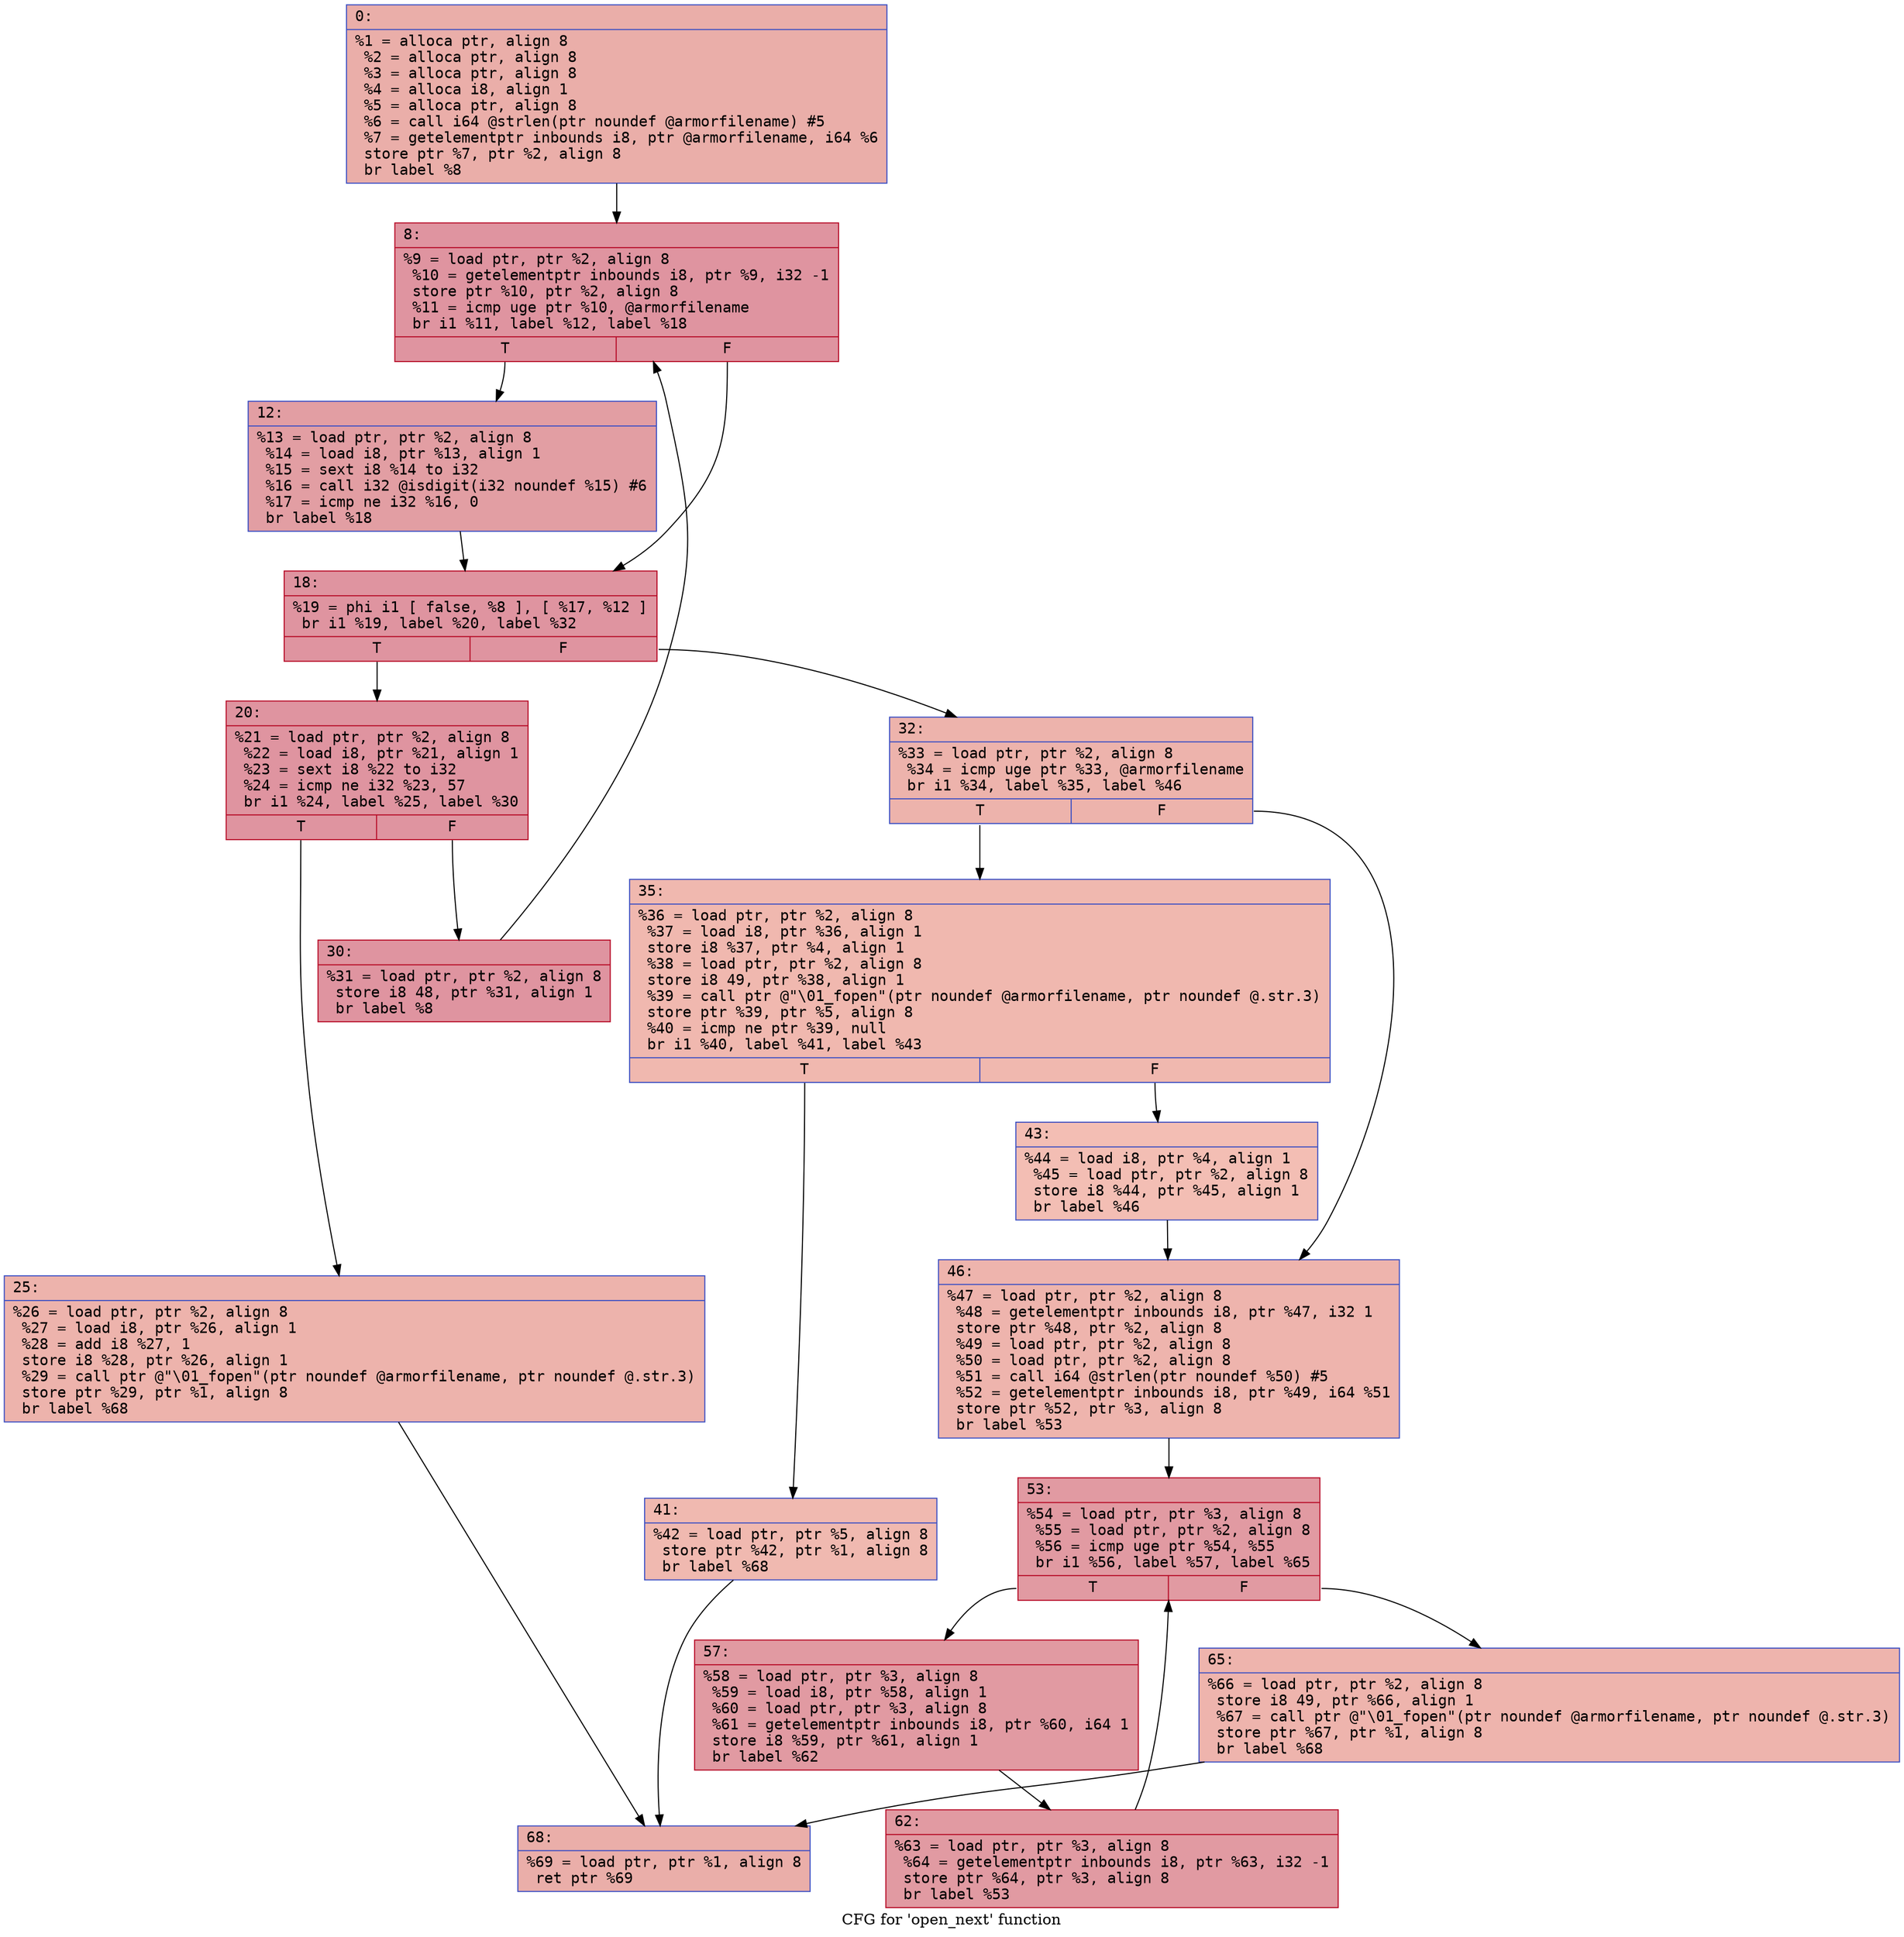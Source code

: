 digraph "CFG for 'open_next' function" {
	label="CFG for 'open_next' function";

	Node0x600001c0ea80 [shape=record,color="#3d50c3ff", style=filled, fillcolor="#d0473d70" fontname="Courier",label="{0:\l|  %1 = alloca ptr, align 8\l  %2 = alloca ptr, align 8\l  %3 = alloca ptr, align 8\l  %4 = alloca i8, align 1\l  %5 = alloca ptr, align 8\l  %6 = call i64 @strlen(ptr noundef @armorfilename) #5\l  %7 = getelementptr inbounds i8, ptr @armorfilename, i64 %6\l  store ptr %7, ptr %2, align 8\l  br label %8\l}"];
	Node0x600001c0ea80 -> Node0x600001c0ead0[tooltip="0 -> 8\nProbability 100.00%" ];
	Node0x600001c0ead0 [shape=record,color="#b70d28ff", style=filled, fillcolor="#b70d2870" fontname="Courier",label="{8:\l|  %9 = load ptr, ptr %2, align 8\l  %10 = getelementptr inbounds i8, ptr %9, i32 -1\l  store ptr %10, ptr %2, align 8\l  %11 = icmp uge ptr %10, @armorfilename\l  br i1 %11, label %12, label %18\l|{<s0>T|<s1>F}}"];
	Node0x600001c0ead0:s0 -> Node0x600001c0eb20[tooltip="8 -> 12\nProbability 50.00%" ];
	Node0x600001c0ead0:s1 -> Node0x600001c0eb70[tooltip="8 -> 18\nProbability 50.00%" ];
	Node0x600001c0eb20 [shape=record,color="#3d50c3ff", style=filled, fillcolor="#be242e70" fontname="Courier",label="{12:\l|  %13 = load ptr, ptr %2, align 8\l  %14 = load i8, ptr %13, align 1\l  %15 = sext i8 %14 to i32\l  %16 = call i32 @isdigit(i32 noundef %15) #6\l  %17 = icmp ne i32 %16, 0\l  br label %18\l}"];
	Node0x600001c0eb20 -> Node0x600001c0eb70[tooltip="12 -> 18\nProbability 100.00%" ];
	Node0x600001c0eb70 [shape=record,color="#b70d28ff", style=filled, fillcolor="#b70d2870" fontname="Courier",label="{18:\l|  %19 = phi i1 [ false, %8 ], [ %17, %12 ]\l  br i1 %19, label %20, label %32\l|{<s0>T|<s1>F}}"];
	Node0x600001c0eb70:s0 -> Node0x600001c0ebc0[tooltip="18 -> 20\nProbability 96.88%" ];
	Node0x600001c0eb70:s1 -> Node0x600001c0ecb0[tooltip="18 -> 32\nProbability 3.12%" ];
	Node0x600001c0ebc0 [shape=record,color="#b70d28ff", style=filled, fillcolor="#b70d2870" fontname="Courier",label="{20:\l|  %21 = load ptr, ptr %2, align 8\l  %22 = load i8, ptr %21, align 1\l  %23 = sext i8 %22 to i32\l  %24 = icmp ne i32 %23, 57\l  br i1 %24, label %25, label %30\l|{<s0>T|<s1>F}}"];
	Node0x600001c0ebc0:s0 -> Node0x600001c0ec10[tooltip="20 -> 25\nProbability 3.12%" ];
	Node0x600001c0ebc0:s1 -> Node0x600001c0ec60[tooltip="20 -> 30\nProbability 96.88%" ];
	Node0x600001c0ec10 [shape=record,color="#3d50c3ff", style=filled, fillcolor="#d6524470" fontname="Courier",label="{25:\l|  %26 = load ptr, ptr %2, align 8\l  %27 = load i8, ptr %26, align 1\l  %28 = add i8 %27, 1\l  store i8 %28, ptr %26, align 1\l  %29 = call ptr @\"\\01_fopen\"(ptr noundef @armorfilename, ptr noundef @.str.3)\l  store ptr %29, ptr %1, align 8\l  br label %68\l}"];
	Node0x600001c0ec10 -> Node0x600001c0ef80[tooltip="25 -> 68\nProbability 100.00%" ];
	Node0x600001c0ec60 [shape=record,color="#b70d28ff", style=filled, fillcolor="#b70d2870" fontname="Courier",label="{30:\l|  %31 = load ptr, ptr %2, align 8\l  store i8 48, ptr %31, align 1\l  br label %8\l}"];
	Node0x600001c0ec60 -> Node0x600001c0ead0[tooltip="30 -> 8\nProbability 100.00%" ];
	Node0x600001c0ecb0 [shape=record,color="#3d50c3ff", style=filled, fillcolor="#d6524470" fontname="Courier",label="{32:\l|  %33 = load ptr, ptr %2, align 8\l  %34 = icmp uge ptr %33, @armorfilename\l  br i1 %34, label %35, label %46\l|{<s0>T|<s1>F}}"];
	Node0x600001c0ecb0:s0 -> Node0x600001c0ed00[tooltip="32 -> 35\nProbability 50.00%" ];
	Node0x600001c0ecb0:s1 -> Node0x600001c0edf0[tooltip="32 -> 46\nProbability 50.00%" ];
	Node0x600001c0ed00 [shape=record,color="#3d50c3ff", style=filled, fillcolor="#dc5d4a70" fontname="Courier",label="{35:\l|  %36 = load ptr, ptr %2, align 8\l  %37 = load i8, ptr %36, align 1\l  store i8 %37, ptr %4, align 1\l  %38 = load ptr, ptr %2, align 8\l  store i8 49, ptr %38, align 1\l  %39 = call ptr @\"\\01_fopen\"(ptr noundef @armorfilename, ptr noundef @.str.3)\l  store ptr %39, ptr %5, align 8\l  %40 = icmp ne ptr %39, null\l  br i1 %40, label %41, label %43\l|{<s0>T|<s1>F}}"];
	Node0x600001c0ed00:s0 -> Node0x600001c0ed50[tooltip="35 -> 41\nProbability 62.50%" ];
	Node0x600001c0ed00:s1 -> Node0x600001c0eda0[tooltip="35 -> 43\nProbability 37.50%" ];
	Node0x600001c0ed50 [shape=record,color="#3d50c3ff", style=filled, fillcolor="#de614d70" fontname="Courier",label="{41:\l|  %42 = load ptr, ptr %5, align 8\l  store ptr %42, ptr %1, align 8\l  br label %68\l}"];
	Node0x600001c0ed50 -> Node0x600001c0ef80[tooltip="41 -> 68\nProbability 100.00%" ];
	Node0x600001c0eda0 [shape=record,color="#3d50c3ff", style=filled, fillcolor="#e36c5570" fontname="Courier",label="{43:\l|  %44 = load i8, ptr %4, align 1\l  %45 = load ptr, ptr %2, align 8\l  store i8 %44, ptr %45, align 1\l  br label %46\l}"];
	Node0x600001c0eda0 -> Node0x600001c0edf0[tooltip="43 -> 46\nProbability 100.00%" ];
	Node0x600001c0edf0 [shape=record,color="#3d50c3ff", style=filled, fillcolor="#d8564670" fontname="Courier",label="{46:\l|  %47 = load ptr, ptr %2, align 8\l  %48 = getelementptr inbounds i8, ptr %47, i32 1\l  store ptr %48, ptr %2, align 8\l  %49 = load ptr, ptr %2, align 8\l  %50 = load ptr, ptr %2, align 8\l  %51 = call i64 @strlen(ptr noundef %50) #5\l  %52 = getelementptr inbounds i8, ptr %49, i64 %51\l  store ptr %52, ptr %3, align 8\l  br label %53\l}"];
	Node0x600001c0edf0 -> Node0x600001c0ee40[tooltip="46 -> 53\nProbability 100.00%" ];
	Node0x600001c0ee40 [shape=record,color="#b70d28ff", style=filled, fillcolor="#bb1b2c70" fontname="Courier",label="{53:\l|  %54 = load ptr, ptr %3, align 8\l  %55 = load ptr, ptr %2, align 8\l  %56 = icmp uge ptr %54, %55\l  br i1 %56, label %57, label %65\l|{<s0>T|<s1>F}}"];
	Node0x600001c0ee40:s0 -> Node0x600001c0ee90[tooltip="53 -> 57\nProbability 96.88%" ];
	Node0x600001c0ee40:s1 -> Node0x600001c0ef30[tooltip="53 -> 65\nProbability 3.12%" ];
	Node0x600001c0ee90 [shape=record,color="#b70d28ff", style=filled, fillcolor="#bb1b2c70" fontname="Courier",label="{57:\l|  %58 = load ptr, ptr %3, align 8\l  %59 = load i8, ptr %58, align 1\l  %60 = load ptr, ptr %3, align 8\l  %61 = getelementptr inbounds i8, ptr %60, i64 1\l  store i8 %59, ptr %61, align 1\l  br label %62\l}"];
	Node0x600001c0ee90 -> Node0x600001c0eee0[tooltip="57 -> 62\nProbability 100.00%" ];
	Node0x600001c0eee0 [shape=record,color="#b70d28ff", style=filled, fillcolor="#bb1b2c70" fontname="Courier",label="{62:\l|  %63 = load ptr, ptr %3, align 8\l  %64 = getelementptr inbounds i8, ptr %63, i32 -1\l  store ptr %64, ptr %3, align 8\l  br label %53\l}"];
	Node0x600001c0eee0 -> Node0x600001c0ee40[tooltip="62 -> 53\nProbability 100.00%" ];
	Node0x600001c0ef30 [shape=record,color="#3d50c3ff", style=filled, fillcolor="#d8564670" fontname="Courier",label="{65:\l|  %66 = load ptr, ptr %2, align 8\l  store i8 49, ptr %66, align 1\l  %67 = call ptr @\"\\01_fopen\"(ptr noundef @armorfilename, ptr noundef @.str.3)\l  store ptr %67, ptr %1, align 8\l  br label %68\l}"];
	Node0x600001c0ef30 -> Node0x600001c0ef80[tooltip="65 -> 68\nProbability 100.00%" ];
	Node0x600001c0ef80 [shape=record,color="#3d50c3ff", style=filled, fillcolor="#d0473d70" fontname="Courier",label="{68:\l|  %69 = load ptr, ptr %1, align 8\l  ret ptr %69\l}"];
}
